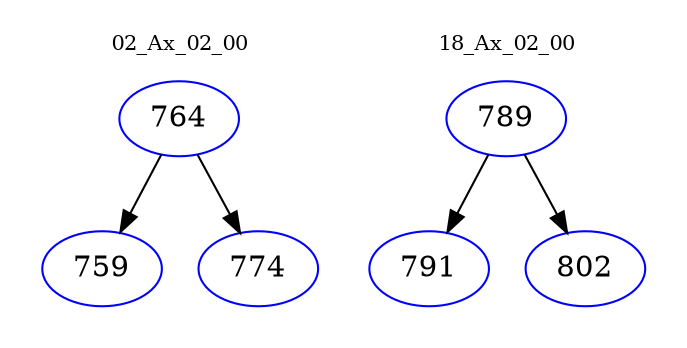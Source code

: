 digraph{
subgraph cluster_0 {
color = white
label = "02_Ax_02_00";
fontsize=10;
T0_764 [label="764", color="blue"]
T0_764 -> T0_759 [color="black"]
T0_759 [label="759", color="blue"]
T0_764 -> T0_774 [color="black"]
T0_774 [label="774", color="blue"]
}
subgraph cluster_1 {
color = white
label = "18_Ax_02_00";
fontsize=10;
T1_789 [label="789", color="blue"]
T1_789 -> T1_791 [color="black"]
T1_791 [label="791", color="blue"]
T1_789 -> T1_802 [color="black"]
T1_802 [label="802", color="blue"]
}
}
